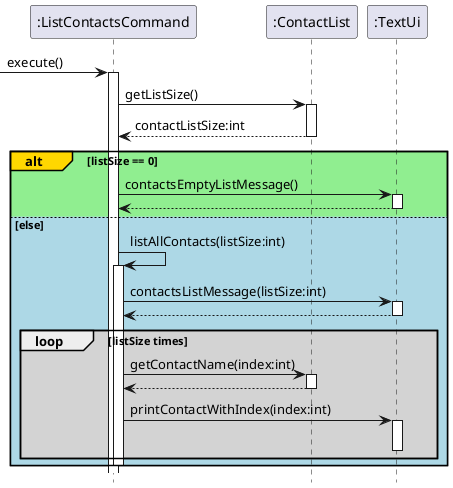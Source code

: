 @startuml
hide footbox
'https://plantuml.com/sequence-diagram

-> ":ListContactsCommand": execute()
activate ":ListContactsCommand"

":ListContactsCommand" -> ":ContactList" :getListSize()
activate ":ContactList"
    ":ContactList" --> ":ListContactsCommand" :contactListSize:int
deactivate ":ContactList"

alt#gold #lightgreen listSize == 0
    ":ListContactsCommand" -> ":TextUi" :contactsEmptyListMessage()
    activate ":TextUi"
    ":TextUi" --> ":ListContactsCommand"
    deactivate ":TextUi"
else #lightblue else
    ":ListContactsCommand" -> ":ListContactsCommand" : listAllContacts(listSize:int)
    activate ":ListContactsCommand"
    ":ListContactsCommand" -> ":TextUi" :contactsListMessage(listSize:int)
    activate ":TextUi"
    ":TextUi" --> ":ListContactsCommand"
    deactivate ":TextUi"

    loop #lightgrey listSize times

        ":ListContactsCommand" -> ":ContactList" : getContactName(index:int)
        activate ":ContactList"
        ":ContactList" --> ":ListContactsCommand"
        deactivate ":ContactList"
        ":ListContactsCommand" -> ":TextUi" : printContactWithIndex(index:int)
        activate ":TextUi"
        deactivate ":TextUi"
    end
    deactivate ":ListContactsCommand"
end
@enduml